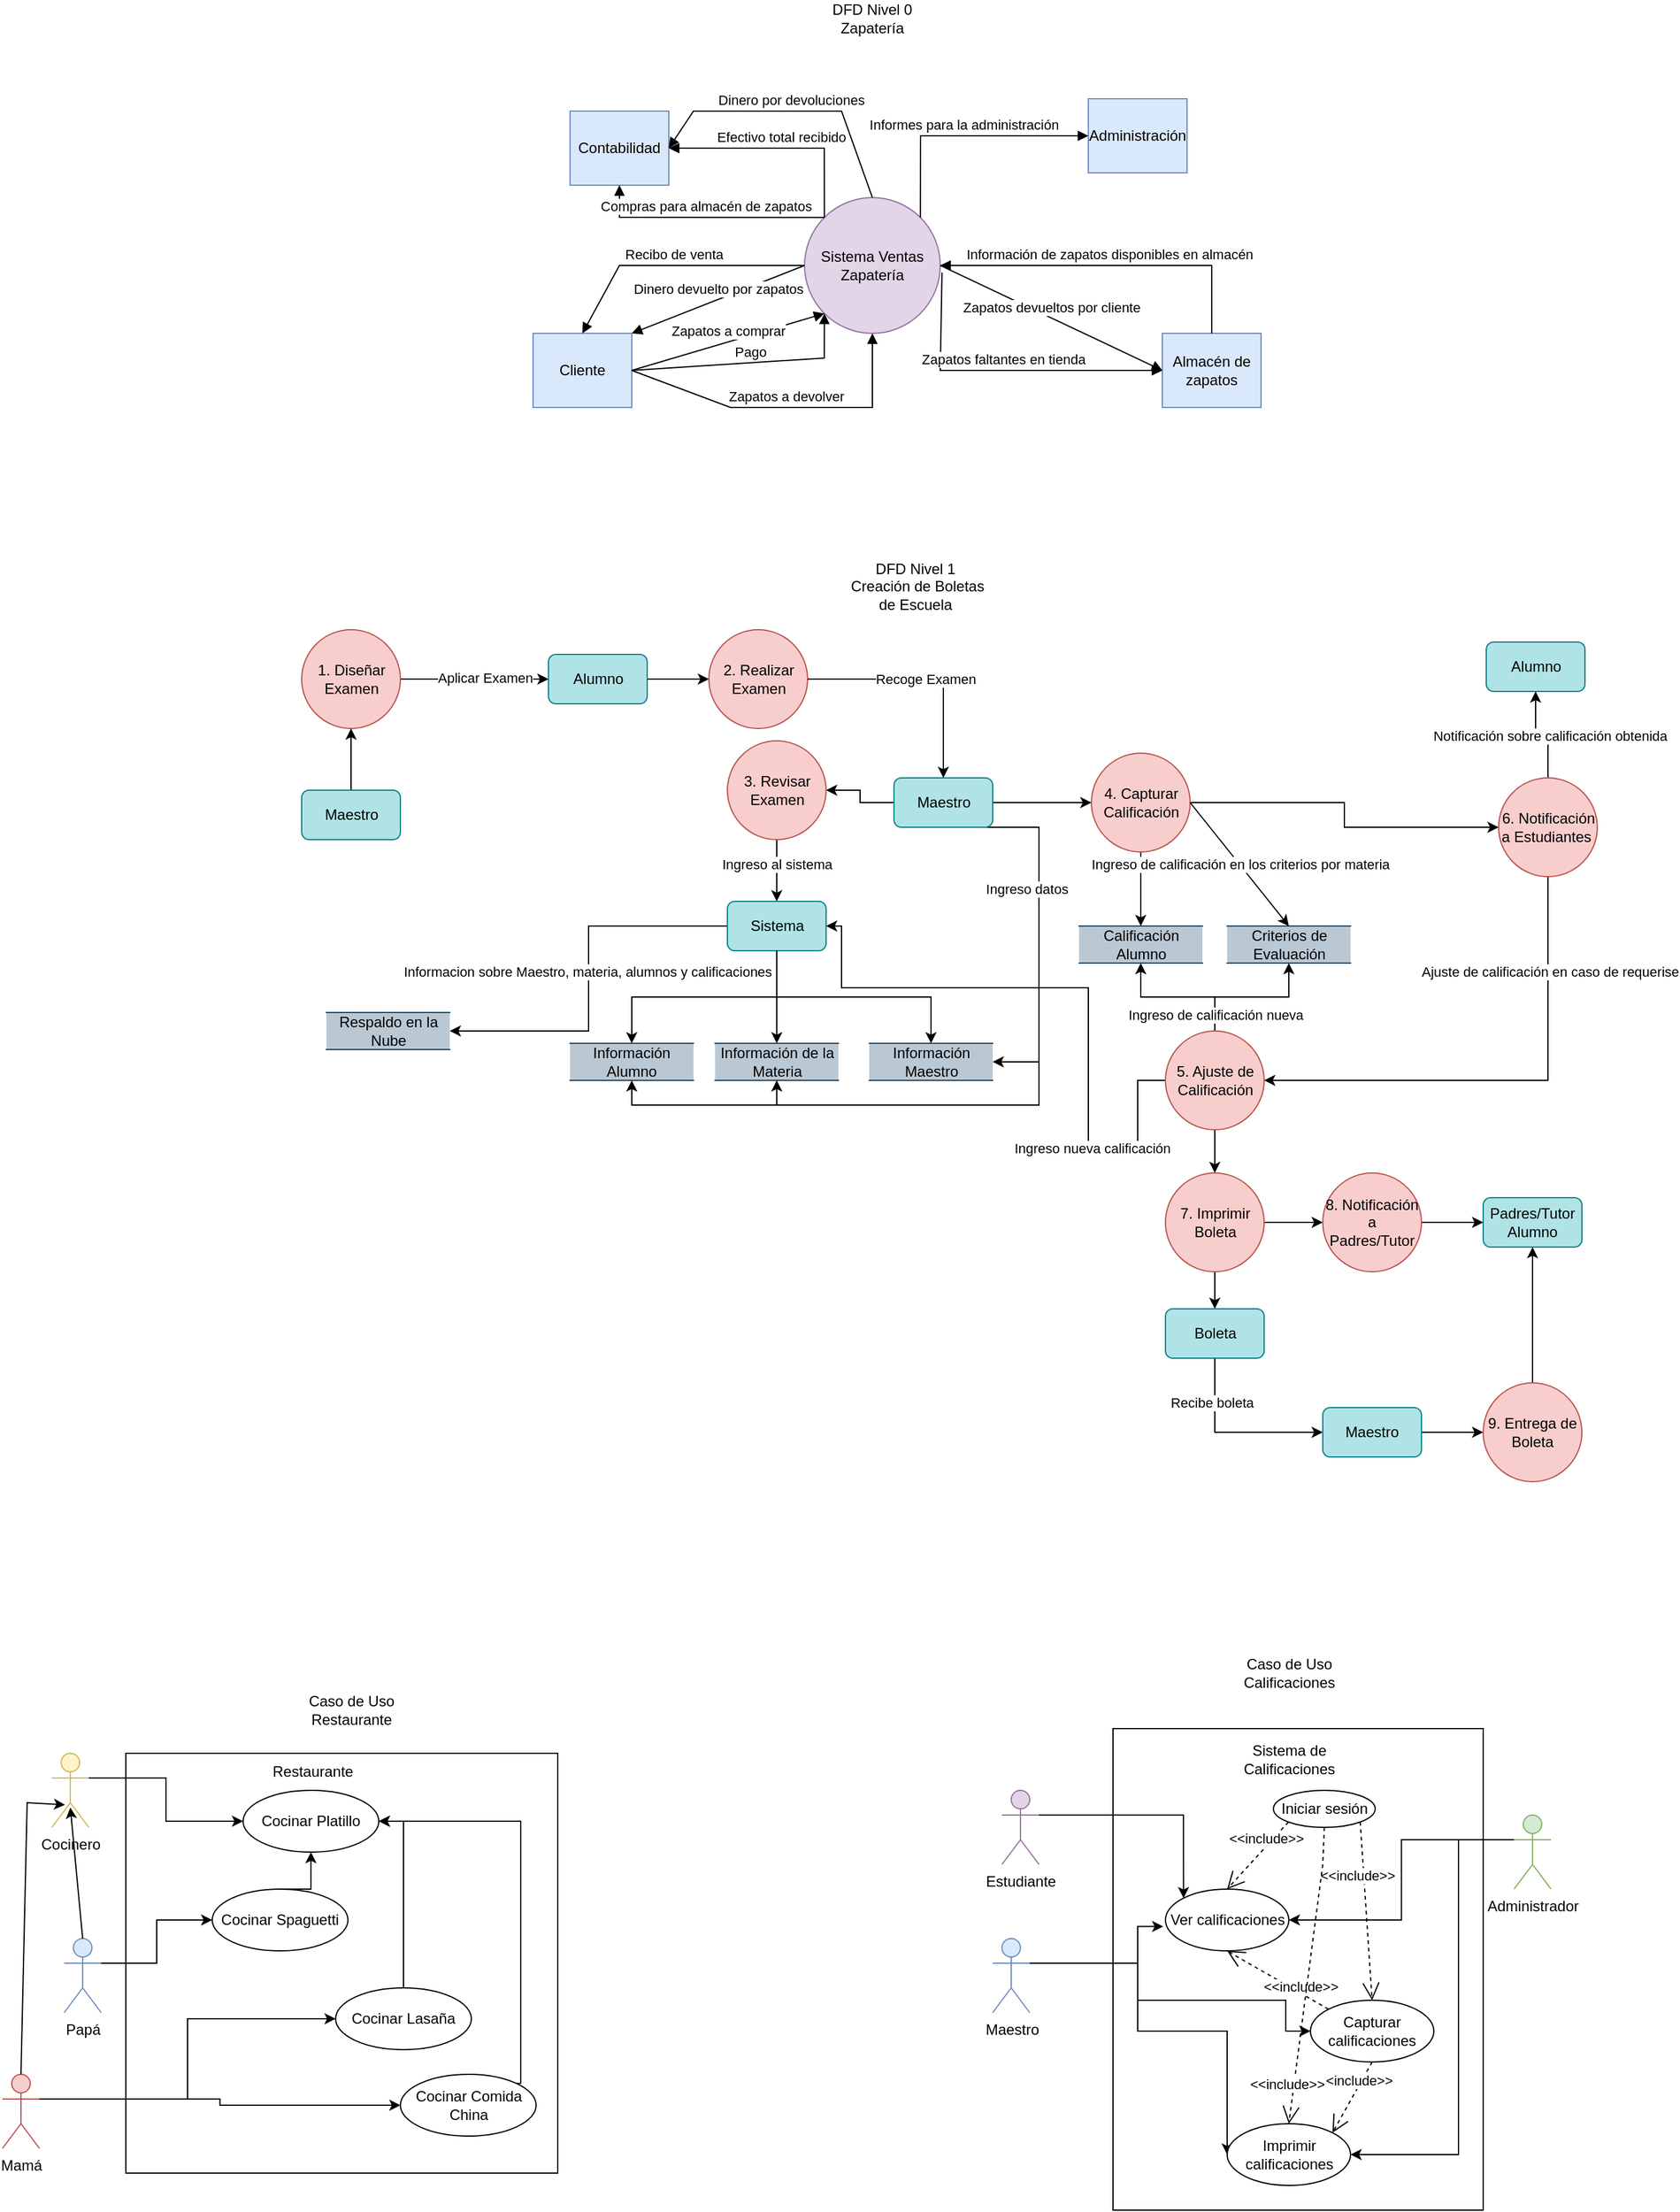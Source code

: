 <mxfile version="24.7.12">
  <diagram name="Página-1" id="O4-c2-5TvVN84nTGp4Hf">
    <mxGraphModel dx="995" dy="524" grid="1" gridSize="10" guides="1" tooltips="1" connect="1" arrows="1" fold="1" page="1" pageScale="1" pageWidth="1920" pageHeight="1200" math="0" shadow="0">
      <root>
        <mxCell id="0" />
        <mxCell id="1" parent="0" />
        <mxCell id="AR3jdv1JJKhVgjpmconb-166" value="" style="html=1;whiteSpace=wrap;" vertex="1" parent="1">
          <mxGeometry x="1070" y="1470" width="300" height="390" as="geometry" />
        </mxCell>
        <mxCell id="AR3jdv1JJKhVgjpmconb-1" value="Sistema Ventas Zapatería" style="ellipse;whiteSpace=wrap;html=1;aspect=fixed;fillColor=#e1d5e7;strokeColor=#9673a6;" vertex="1" parent="1">
          <mxGeometry x="820" y="230" width="110" height="110" as="geometry" />
        </mxCell>
        <mxCell id="AR3jdv1JJKhVgjpmconb-2" value="Cliente" style="rounded=0;whiteSpace=wrap;html=1;fillColor=#dae8fc;strokeColor=#6c8ebf;" vertex="1" parent="1">
          <mxGeometry x="600" y="340" width="80" height="60" as="geometry" />
        </mxCell>
        <mxCell id="AR3jdv1JJKhVgjpmconb-5" value="Administración" style="rounded=0;whiteSpace=wrap;html=1;fillColor=#dae8fc;strokeColor=#6c8ebf;" vertex="1" parent="1">
          <mxGeometry x="1050" y="150" width="80" height="60" as="geometry" />
        </mxCell>
        <mxCell id="AR3jdv1JJKhVgjpmconb-6" value="Contabilidad" style="rounded=0;whiteSpace=wrap;html=1;fillColor=#dae8fc;strokeColor=#6c8ebf;" vertex="1" parent="1">
          <mxGeometry x="630" y="160" width="80" height="60" as="geometry" />
        </mxCell>
        <mxCell id="AR3jdv1JJKhVgjpmconb-7" value="Almacén de zapatos" style="rounded=0;whiteSpace=wrap;html=1;fillColor=#dae8fc;strokeColor=#6c8ebf;" vertex="1" parent="1">
          <mxGeometry x="1110" y="340" width="80" height="60" as="geometry" />
        </mxCell>
        <mxCell id="AR3jdv1JJKhVgjpmconb-11" value="DFD Nivel 0 Zapatería" style="text;html=1;align=center;verticalAlign=middle;whiteSpace=wrap;rounded=0;" vertex="1" parent="1">
          <mxGeometry x="835" y="70" width="80" height="30" as="geometry" />
        </mxCell>
        <mxCell id="AR3jdv1JJKhVgjpmconb-12" value="Pago" style="html=1;verticalAlign=bottom;endArrow=block;curved=0;rounded=0;exitX=1;exitY=0.5;exitDx=0;exitDy=0;entryX=0;entryY=1;entryDx=0;entryDy=0;" edge="1" parent="1" source="AR3jdv1JJKhVgjpmconb-2" target="AR3jdv1JJKhVgjpmconb-1">
          <mxGeometry x="0.003" width="80" relative="1" as="geometry">
            <mxPoint x="670" y="280" as="sourcePoint" />
            <mxPoint x="750" y="280" as="targetPoint" />
            <Array as="points">
              <mxPoint x="836" y="360" />
            </Array>
            <mxPoint as="offset" />
          </mxGeometry>
        </mxCell>
        <mxCell id="AR3jdv1JJKhVgjpmconb-13" value="Informes para la administración" style="html=1;verticalAlign=bottom;endArrow=block;curved=0;rounded=0;exitX=1;exitY=0;exitDx=0;exitDy=0;entryX=0;entryY=0.5;entryDx=0;entryDy=0;" edge="1" parent="1" source="AR3jdv1JJKhVgjpmconb-1" target="AR3jdv1JJKhVgjpmconb-5">
          <mxGeometry x="0.003" width="80" relative="1" as="geometry">
            <mxPoint x="700" y="380" as="sourcePoint" />
            <mxPoint x="950" y="320" as="targetPoint" />
            <Array as="points">
              <mxPoint x="914" y="180" />
            </Array>
            <mxPoint as="offset" />
          </mxGeometry>
        </mxCell>
        <mxCell id="AR3jdv1JJKhVgjpmconb-14" value="Efectivo total recibido" style="html=1;verticalAlign=bottom;endArrow=block;curved=0;rounded=0;exitX=0;exitY=0;exitDx=0;exitDy=0;entryX=1;entryY=0.5;entryDx=0;entryDy=0;" edge="1" parent="1" source="AR3jdv1JJKhVgjpmconb-1" target="AR3jdv1JJKhVgjpmconb-6">
          <mxGeometry x="0.003" width="80" relative="1" as="geometry">
            <mxPoint x="924" y="256" as="sourcePoint" />
            <mxPoint x="1060" y="190" as="targetPoint" />
            <Array as="points">
              <mxPoint x="836" y="190" />
            </Array>
            <mxPoint as="offset" />
          </mxGeometry>
        </mxCell>
        <mxCell id="AR3jdv1JJKhVgjpmconb-15" value="Compras para almacén de zapatos" style="html=1;verticalAlign=bottom;endArrow=block;curved=0;rounded=0;exitX=0;exitY=0;exitDx=0;exitDy=0;entryX=0.5;entryY=1;entryDx=0;entryDy=0;" edge="1" parent="1" source="AR3jdv1JJKhVgjpmconb-1" target="AR3jdv1JJKhVgjpmconb-6">
          <mxGeometry x="0.003" width="80" relative="1" as="geometry">
            <mxPoint x="846" y="256" as="sourcePoint" />
            <mxPoint x="720" y="200" as="targetPoint" />
            <Array as="points">
              <mxPoint x="670" y="246" />
            </Array>
            <mxPoint as="offset" />
          </mxGeometry>
        </mxCell>
        <mxCell id="AR3jdv1JJKhVgjpmconb-16" value="Zapatos a comprar" style="html=1;verticalAlign=bottom;endArrow=block;curved=0;rounded=0;exitX=1;exitY=0.5;exitDx=0;exitDy=0;entryX=0;entryY=1;entryDx=0;entryDy=0;" edge="1" parent="1" source="AR3jdv1JJKhVgjpmconb-2" target="AR3jdv1JJKhVgjpmconb-1">
          <mxGeometry x="0.003" width="80" relative="1" as="geometry">
            <mxPoint x="720" y="370" as="sourcePoint" />
            <mxPoint x="885" y="350" as="targetPoint" />
            <Array as="points" />
            <mxPoint as="offset" />
          </mxGeometry>
        </mxCell>
        <mxCell id="AR3jdv1JJKhVgjpmconb-17" value="Información de zapatos disponibles en almacén" style="html=1;verticalAlign=bottom;endArrow=block;curved=0;rounded=0;exitX=0.5;exitY=0;exitDx=0;exitDy=0;entryX=1;entryY=0.5;entryDx=0;entryDy=0;" edge="1" parent="1" source="AR3jdv1JJKhVgjpmconb-7" target="AR3jdv1JJKhVgjpmconb-1">
          <mxGeometry x="0.003" width="80" relative="1" as="geometry">
            <mxPoint x="924" y="256" as="sourcePoint" />
            <mxPoint x="1060" y="190" as="targetPoint" />
            <Array as="points">
              <mxPoint x="1150" y="285" />
            </Array>
            <mxPoint as="offset" />
          </mxGeometry>
        </mxCell>
        <mxCell id="AR3jdv1JJKhVgjpmconb-18" value="Zapatos faltantes en tienda" style="html=1;verticalAlign=bottom;endArrow=block;curved=0;rounded=0;exitX=1.013;exitY=0.552;exitDx=0;exitDy=0;exitPerimeter=0;entryX=0;entryY=0.5;entryDx=0;entryDy=0;" edge="1" parent="1" source="AR3jdv1JJKhVgjpmconb-1" target="AR3jdv1JJKhVgjpmconb-7">
          <mxGeometry x="0.003" width="80" relative="1" as="geometry">
            <mxPoint x="1130" y="350" as="sourcePoint" />
            <mxPoint x="1050" y="350" as="targetPoint" />
            <Array as="points">
              <mxPoint x="930" y="370" />
            </Array>
            <mxPoint as="offset" />
          </mxGeometry>
        </mxCell>
        <mxCell id="AR3jdv1JJKhVgjpmconb-19" value="Recibo de venta" style="html=1;verticalAlign=bottom;endArrow=block;curved=0;rounded=0;exitX=0;exitY=0.5;exitDx=0;exitDy=0;entryX=0.5;entryY=0;entryDx=0;entryDy=0;" edge="1" parent="1" source="AR3jdv1JJKhVgjpmconb-1" target="AR3jdv1JJKhVgjpmconb-2">
          <mxGeometry x="0.003" width="80" relative="1" as="geometry">
            <mxPoint x="846" y="256" as="sourcePoint" />
            <mxPoint x="680" y="230" as="targetPoint" />
            <Array as="points">
              <mxPoint x="670" y="285" />
            </Array>
            <mxPoint as="offset" />
          </mxGeometry>
        </mxCell>
        <mxCell id="AR3jdv1JJKhVgjpmconb-20" value="Zapatos devueltos por cliente" style="html=1;verticalAlign=bottom;endArrow=block;curved=0;rounded=0;exitX=1;exitY=0.5;exitDx=0;exitDy=0;entryX=0;entryY=0.5;entryDx=0;entryDy=0;" edge="1" parent="1" source="AR3jdv1JJKhVgjpmconb-1" target="AR3jdv1JJKhVgjpmconb-7">
          <mxGeometry x="0.003" width="80" relative="1" as="geometry">
            <mxPoint x="941" y="301" as="sourcePoint" />
            <mxPoint x="1120" y="380" as="targetPoint" />
            <Array as="points" />
            <mxPoint as="offset" />
          </mxGeometry>
        </mxCell>
        <mxCell id="AR3jdv1JJKhVgjpmconb-21" value="Zapatos a devolver" style="html=1;verticalAlign=bottom;endArrow=block;curved=0;rounded=0;exitX=1;exitY=0.5;exitDx=0;exitDy=0;entryX=0.5;entryY=1;entryDx=0;entryDy=0;" edge="1" parent="1" source="AR3jdv1JJKhVgjpmconb-2" target="AR3jdv1JJKhVgjpmconb-1">
          <mxGeometry x="0.003" width="80" relative="1" as="geometry">
            <mxPoint x="720" y="370" as="sourcePoint" />
            <mxPoint x="846" y="334" as="targetPoint" />
            <Array as="points">
              <mxPoint x="760" y="400" />
              <mxPoint x="850" y="400" />
              <mxPoint x="875" y="400" />
            </Array>
            <mxPoint as="offset" />
          </mxGeometry>
        </mxCell>
        <mxCell id="AR3jdv1JJKhVgjpmconb-22" value="Dinero devuelto por zapatos" style="html=1;verticalAlign=bottom;endArrow=block;curved=0;rounded=0;exitX=0;exitY=0.5;exitDx=0;exitDy=0;entryX=1;entryY=0;entryDx=0;entryDy=0;" edge="1" parent="1" source="AR3jdv1JJKhVgjpmconb-1" target="AR3jdv1JJKhVgjpmconb-2">
          <mxGeometry x="0.003" width="80" relative="1" as="geometry">
            <mxPoint x="830" y="295" as="sourcePoint" />
            <mxPoint x="680" y="340" as="targetPoint" />
            <Array as="points" />
            <mxPoint as="offset" />
          </mxGeometry>
        </mxCell>
        <mxCell id="AR3jdv1JJKhVgjpmconb-23" value="Dinero por devoluciones" style="html=1;verticalAlign=bottom;endArrow=block;curved=0;rounded=0;entryX=1;entryY=0.5;entryDx=0;entryDy=0;exitX=0.5;exitY=0;exitDx=0;exitDy=0;" edge="1" parent="1" source="AR3jdv1JJKhVgjpmconb-1" target="AR3jdv1JJKhVgjpmconb-6">
          <mxGeometry x="0.003" width="80" relative="1" as="geometry">
            <mxPoint x="840" y="230" as="sourcePoint" />
            <mxPoint x="720" y="200" as="targetPoint" />
            <Array as="points">
              <mxPoint x="850" y="160" />
              <mxPoint x="730" y="160" />
            </Array>
            <mxPoint as="offset" />
          </mxGeometry>
        </mxCell>
        <mxCell id="AR3jdv1JJKhVgjpmconb-24" value="DFD Nivel 1&lt;div&gt;&amp;nbsp;Creación de Boletas de Escuela&lt;/div&gt;" style="text;html=1;align=center;verticalAlign=middle;whiteSpace=wrap;rounded=0;" vertex="1" parent="1">
          <mxGeometry x="845" y="530" width="130" height="30" as="geometry" />
        </mxCell>
        <mxCell id="AR3jdv1JJKhVgjpmconb-71" style="edgeStyle=orthogonalEdgeStyle;rounded=0;orthogonalLoop=1;jettySize=auto;html=1;exitX=1;exitY=0.5;exitDx=0;exitDy=0;entryX=0;entryY=0.5;entryDx=0;entryDy=0;" edge="1" parent="1" source="AR3jdv1JJKhVgjpmconb-26" target="AR3jdv1JJKhVgjpmconb-34">
          <mxGeometry relative="1" as="geometry" />
        </mxCell>
        <mxCell id="AR3jdv1JJKhVgjpmconb-73" value="Aplicar Examen" style="edgeLabel;html=1;align=center;verticalAlign=middle;resizable=0;points=[];" vertex="1" connectable="0" parent="AR3jdv1JJKhVgjpmconb-71">
          <mxGeometry x="0.133" y="1" relative="1" as="geometry">
            <mxPoint as="offset" />
          </mxGeometry>
        </mxCell>
        <mxCell id="AR3jdv1JJKhVgjpmconb-26" value="1. Diseñar Examen" style="ellipse;whiteSpace=wrap;html=1;aspect=fixed;fillColor=#f8cecc;strokeColor=#b85450;" vertex="1" parent="1">
          <mxGeometry x="412.5" y="580" width="80" height="80" as="geometry" />
        </mxCell>
        <mxCell id="AR3jdv1JJKhVgjpmconb-74" style="edgeStyle=orthogonalEdgeStyle;rounded=0;orthogonalLoop=1;jettySize=auto;html=1;exitX=0;exitY=0.5;exitDx=0;exitDy=0;entryX=1;entryY=0.5;entryDx=0;entryDy=0;" edge="1" parent="1" source="AR3jdv1JJKhVgjpmconb-78" target="AR3jdv1JJKhVgjpmconb-28">
          <mxGeometry relative="1" as="geometry" />
        </mxCell>
        <mxCell id="AR3jdv1JJKhVgjpmconb-27" value="2. Realizar Examen" style="ellipse;whiteSpace=wrap;html=1;aspect=fixed;fillColor=#f8cecc;strokeColor=#b85450;" vertex="1" parent="1">
          <mxGeometry x="742.5" y="580" width="80" height="80" as="geometry" />
        </mxCell>
        <mxCell id="AR3jdv1JJKhVgjpmconb-86" style="edgeStyle=orthogonalEdgeStyle;rounded=0;orthogonalLoop=1;jettySize=auto;html=1;exitX=0.5;exitY=1;exitDx=0;exitDy=0;entryX=0.5;entryY=0;entryDx=0;entryDy=0;" edge="1" parent="1" source="AR3jdv1JJKhVgjpmconb-28" target="AR3jdv1JJKhVgjpmconb-38">
          <mxGeometry relative="1" as="geometry" />
        </mxCell>
        <mxCell id="AR3jdv1JJKhVgjpmconb-87" value="Ingreso al sistema&amp;nbsp;" style="edgeLabel;html=1;align=center;verticalAlign=middle;resizable=0;points=[];" vertex="1" connectable="0" parent="AR3jdv1JJKhVgjpmconb-86">
          <mxGeometry x="-0.2" y="1" relative="1" as="geometry">
            <mxPoint as="offset" />
          </mxGeometry>
        </mxCell>
        <mxCell id="AR3jdv1JJKhVgjpmconb-28" value="3. Revisar Examen" style="ellipse;whiteSpace=wrap;html=1;aspect=fixed;fillColor=#f8cecc;strokeColor=#b85450;" vertex="1" parent="1">
          <mxGeometry x="757.5" y="670" width="80" height="80" as="geometry" />
        </mxCell>
        <mxCell id="AR3jdv1JJKhVgjpmconb-111" style="edgeStyle=orthogonalEdgeStyle;rounded=0;orthogonalLoop=1;jettySize=auto;html=1;entryX=0.5;entryY=1;entryDx=0;entryDy=0;" edge="1" parent="1" source="AR3jdv1JJKhVgjpmconb-29" target="AR3jdv1JJKhVgjpmconb-45">
          <mxGeometry relative="1" as="geometry" />
        </mxCell>
        <mxCell id="AR3jdv1JJKhVgjpmconb-112" style="edgeStyle=orthogonalEdgeStyle;rounded=0;orthogonalLoop=1;jettySize=auto;html=1;exitX=0.5;exitY=0;exitDx=0;exitDy=0;entryX=0.5;entryY=1;entryDx=0;entryDy=0;" edge="1" parent="1" source="AR3jdv1JJKhVgjpmconb-29" target="AR3jdv1JJKhVgjpmconb-46">
          <mxGeometry relative="1" as="geometry" />
        </mxCell>
        <mxCell id="AR3jdv1JJKhVgjpmconb-117" value="Ingreso de calificación nueva" style="edgeLabel;html=1;align=center;verticalAlign=middle;resizable=0;points=[];" vertex="1" connectable="0" parent="AR3jdv1JJKhVgjpmconb-112">
          <mxGeometry x="-0.762" relative="1" as="geometry">
            <mxPoint as="offset" />
          </mxGeometry>
        </mxCell>
        <mxCell id="AR3jdv1JJKhVgjpmconb-118" style="edgeStyle=orthogonalEdgeStyle;rounded=0;orthogonalLoop=1;jettySize=auto;html=1;exitX=0.5;exitY=1;exitDx=0;exitDy=0;entryX=0.5;entryY=0;entryDx=0;entryDy=0;" edge="1" parent="1" source="AR3jdv1JJKhVgjpmconb-29" target="AR3jdv1JJKhVgjpmconb-31">
          <mxGeometry relative="1" as="geometry" />
        </mxCell>
        <mxCell id="AR3jdv1JJKhVgjpmconb-136" style="edgeStyle=orthogonalEdgeStyle;rounded=0;orthogonalLoop=1;jettySize=auto;html=1;exitX=0;exitY=0.5;exitDx=0;exitDy=0;entryX=1;entryY=0.5;entryDx=0;entryDy=0;" edge="1" parent="1" source="AR3jdv1JJKhVgjpmconb-29" target="AR3jdv1JJKhVgjpmconb-38">
          <mxGeometry relative="1" as="geometry">
            <Array as="points">
              <mxPoint x="1090" y="945" />
              <mxPoint x="1090" y="1000" />
              <mxPoint x="1050" y="1000" />
              <mxPoint x="1050" y="870" />
              <mxPoint x="850" y="870" />
              <mxPoint x="850" y="820" />
            </Array>
          </mxGeometry>
        </mxCell>
        <mxCell id="AR3jdv1JJKhVgjpmconb-137" value="Ingreso nueva calificación" style="edgeLabel;html=1;align=center;verticalAlign=middle;resizable=0;points=[];" vertex="1" connectable="0" parent="AR3jdv1JJKhVgjpmconb-136">
          <mxGeometry x="-0.498" y="-2" relative="1" as="geometry">
            <mxPoint x="1" y="10" as="offset" />
          </mxGeometry>
        </mxCell>
        <mxCell id="AR3jdv1JJKhVgjpmconb-29" value="5. Ajuste de Calificación" style="ellipse;whiteSpace=wrap;html=1;aspect=fixed;fillColor=#f8cecc;strokeColor=#b85450;" vertex="1" parent="1">
          <mxGeometry x="1112.5" y="905" width="80" height="80" as="geometry" />
        </mxCell>
        <mxCell id="AR3jdv1JJKhVgjpmconb-106" style="edgeStyle=orthogonalEdgeStyle;rounded=0;orthogonalLoop=1;jettySize=auto;html=1;exitX=1;exitY=0.5;exitDx=0;exitDy=0;entryX=0;entryY=0.5;entryDx=0;entryDy=0;" edge="1" parent="1" source="AR3jdv1JJKhVgjpmconb-30" target="AR3jdv1JJKhVgjpmconb-32">
          <mxGeometry relative="1" as="geometry" />
        </mxCell>
        <mxCell id="AR3jdv1JJKhVgjpmconb-108" style="edgeStyle=orthogonalEdgeStyle;rounded=0;orthogonalLoop=1;jettySize=auto;html=1;exitX=0.5;exitY=1;exitDx=0;exitDy=0;entryX=0.5;entryY=0;entryDx=0;entryDy=0;" edge="1" parent="1" source="AR3jdv1JJKhVgjpmconb-30" target="AR3jdv1JJKhVgjpmconb-45">
          <mxGeometry relative="1" as="geometry" />
        </mxCell>
        <mxCell id="AR3jdv1JJKhVgjpmconb-30" value="4. Capturar Calificación" style="ellipse;whiteSpace=wrap;html=1;aspect=fixed;fillColor=#f8cecc;strokeColor=#b85450;" vertex="1" parent="1">
          <mxGeometry x="1052.5" y="680" width="80" height="80" as="geometry" />
        </mxCell>
        <mxCell id="AR3jdv1JJKhVgjpmconb-119" style="edgeStyle=orthogonalEdgeStyle;rounded=0;orthogonalLoop=1;jettySize=auto;html=1;exitX=0.5;exitY=1;exitDx=0;exitDy=0;entryX=0.5;entryY=0;entryDx=0;entryDy=0;" edge="1" parent="1" source="AR3jdv1JJKhVgjpmconb-31" target="AR3jdv1JJKhVgjpmconb-37">
          <mxGeometry relative="1" as="geometry" />
        </mxCell>
        <mxCell id="AR3jdv1JJKhVgjpmconb-121" style="edgeStyle=orthogonalEdgeStyle;rounded=0;orthogonalLoop=1;jettySize=auto;html=1;exitX=1;exitY=0.5;exitDx=0;exitDy=0;entryX=0;entryY=0.5;entryDx=0;entryDy=0;" edge="1" parent="1" source="AR3jdv1JJKhVgjpmconb-31" target="AR3jdv1JJKhVgjpmconb-100">
          <mxGeometry relative="1" as="geometry" />
        </mxCell>
        <mxCell id="AR3jdv1JJKhVgjpmconb-31" value="7. Imprimir Boleta" style="ellipse;whiteSpace=wrap;html=1;aspect=fixed;fillColor=#f8cecc;strokeColor=#b85450;" vertex="1" parent="1">
          <mxGeometry x="1112.5" y="1020" width="80" height="80" as="geometry" />
        </mxCell>
        <mxCell id="AR3jdv1JJKhVgjpmconb-109" style="edgeStyle=orthogonalEdgeStyle;rounded=0;orthogonalLoop=1;jettySize=auto;html=1;exitX=0.5;exitY=0;exitDx=0;exitDy=0;" edge="1" parent="1" source="AR3jdv1JJKhVgjpmconb-32" target="AR3jdv1JJKhVgjpmconb-107">
          <mxGeometry relative="1" as="geometry" />
        </mxCell>
        <mxCell id="AR3jdv1JJKhVgjpmconb-110" value="Notificación sobre calificación obtenida" style="edgeLabel;html=1;align=center;verticalAlign=middle;resizable=0;points=[];" vertex="1" connectable="0" parent="AR3jdv1JJKhVgjpmconb-109">
          <mxGeometry x="-0.135" y="-1" relative="1" as="geometry">
            <mxPoint as="offset" />
          </mxGeometry>
        </mxCell>
        <mxCell id="AR3jdv1JJKhVgjpmconb-113" style="edgeStyle=orthogonalEdgeStyle;rounded=0;orthogonalLoop=1;jettySize=auto;html=1;exitX=0.5;exitY=1;exitDx=0;exitDy=0;entryX=1;entryY=0.5;entryDx=0;entryDy=0;" edge="1" parent="1" source="AR3jdv1JJKhVgjpmconb-32" target="AR3jdv1JJKhVgjpmconb-29">
          <mxGeometry relative="1" as="geometry" />
        </mxCell>
        <mxCell id="AR3jdv1JJKhVgjpmconb-114" value="Ajuste de calificación en caso de requerise" style="edgeLabel;html=1;align=center;verticalAlign=middle;resizable=0;points=[];" vertex="1" connectable="0" parent="AR3jdv1JJKhVgjpmconb-113">
          <mxGeometry x="-0.613" y="1" relative="1" as="geometry">
            <mxPoint as="offset" />
          </mxGeometry>
        </mxCell>
        <mxCell id="AR3jdv1JJKhVgjpmconb-32" value="6. Notificación a Estudiantes&amp;nbsp;" style="ellipse;whiteSpace=wrap;html=1;aspect=fixed;fillColor=#f8cecc;strokeColor=#b85450;" vertex="1" parent="1">
          <mxGeometry x="1382.5" y="700" width="80" height="80" as="geometry" />
        </mxCell>
        <mxCell id="AR3jdv1JJKhVgjpmconb-72" style="edgeStyle=orthogonalEdgeStyle;rounded=0;orthogonalLoop=1;jettySize=auto;html=1;exitX=1;exitY=0.5;exitDx=0;exitDy=0;entryX=0;entryY=0.5;entryDx=0;entryDy=0;" edge="1" parent="1" source="AR3jdv1JJKhVgjpmconb-34" target="AR3jdv1JJKhVgjpmconb-27">
          <mxGeometry relative="1" as="geometry" />
        </mxCell>
        <mxCell id="AR3jdv1JJKhVgjpmconb-34" value="Alumno" style="rounded=1;whiteSpace=wrap;html=1;fillColor=#b0e3e6;strokeColor=#0e8088;" vertex="1" parent="1">
          <mxGeometry x="612.5" y="600" width="80" height="40" as="geometry" />
        </mxCell>
        <mxCell id="AR3jdv1JJKhVgjpmconb-49" style="edgeStyle=orthogonalEdgeStyle;rounded=0;orthogonalLoop=1;jettySize=auto;html=1;entryX=0.5;entryY=1;entryDx=0;entryDy=0;" edge="1" parent="1" source="AR3jdv1JJKhVgjpmconb-35" target="AR3jdv1JJKhVgjpmconb-26">
          <mxGeometry relative="1" as="geometry" />
        </mxCell>
        <mxCell id="AR3jdv1JJKhVgjpmconb-35" value="Maestro" style="rounded=1;whiteSpace=wrap;html=1;fillColor=#b0e3e6;strokeColor=#0e8088;" vertex="1" parent="1">
          <mxGeometry x="412.5" y="710" width="80" height="40" as="geometry" />
        </mxCell>
        <mxCell id="AR3jdv1JJKhVgjpmconb-36" value="Padres/Tutor Alumno" style="rounded=1;whiteSpace=wrap;html=1;fillColor=#b0e3e6;strokeColor=#0e8088;" vertex="1" parent="1">
          <mxGeometry x="1370" y="1040" width="80" height="40" as="geometry" />
        </mxCell>
        <mxCell id="AR3jdv1JJKhVgjpmconb-125" style="edgeStyle=orthogonalEdgeStyle;rounded=0;orthogonalLoop=1;jettySize=auto;html=1;exitX=0.5;exitY=1;exitDx=0;exitDy=0;entryX=0;entryY=0.5;entryDx=0;entryDy=0;" edge="1" parent="1" source="AR3jdv1JJKhVgjpmconb-37" target="AR3jdv1JJKhVgjpmconb-122">
          <mxGeometry relative="1" as="geometry" />
        </mxCell>
        <mxCell id="AR3jdv1JJKhVgjpmconb-126" value="Recibe boleta" style="edgeLabel;html=1;align=center;verticalAlign=middle;resizable=0;points=[];" vertex="1" connectable="0" parent="AR3jdv1JJKhVgjpmconb-125">
          <mxGeometry x="-0.514" y="-3" relative="1" as="geometry">
            <mxPoint as="offset" />
          </mxGeometry>
        </mxCell>
        <mxCell id="AR3jdv1JJKhVgjpmconb-37" value="Boleta" style="rounded=1;whiteSpace=wrap;html=1;fillColor=#b0e3e6;strokeColor=#0e8088;" vertex="1" parent="1">
          <mxGeometry x="1112.5" y="1130" width="80" height="40" as="geometry" />
        </mxCell>
        <mxCell id="AR3jdv1JJKhVgjpmconb-115" style="edgeStyle=orthogonalEdgeStyle;rounded=0;orthogonalLoop=1;jettySize=auto;html=1;exitX=0;exitY=0.5;exitDx=0;exitDy=0;entryX=1;entryY=0.5;entryDx=0;entryDy=0;" edge="1" parent="1" source="AR3jdv1JJKhVgjpmconb-38" target="AR3jdv1JJKhVgjpmconb-47">
          <mxGeometry relative="1" as="geometry" />
        </mxCell>
        <mxCell id="AR3jdv1JJKhVgjpmconb-116" value="Informacion sobre Maestro, materia, alumnos y calificaciones" style="edgeLabel;html=1;align=center;verticalAlign=middle;resizable=0;points=[];" vertex="1" connectable="0" parent="AR3jdv1JJKhVgjpmconb-115">
          <mxGeometry x="-0.037" y="-1" relative="1" as="geometry">
            <mxPoint as="offset" />
          </mxGeometry>
        </mxCell>
        <mxCell id="AR3jdv1JJKhVgjpmconb-128" style="edgeStyle=orthogonalEdgeStyle;rounded=0;orthogonalLoop=1;jettySize=auto;html=1;exitX=0.5;exitY=1;exitDx=0;exitDy=0;entryX=0.5;entryY=0;entryDx=0;entryDy=0;" edge="1" parent="1" source="AR3jdv1JJKhVgjpmconb-38" target="AR3jdv1JJKhVgjpmconb-41">
          <mxGeometry relative="1" as="geometry" />
        </mxCell>
        <mxCell id="AR3jdv1JJKhVgjpmconb-129" style="edgeStyle=orthogonalEdgeStyle;rounded=0;orthogonalLoop=1;jettySize=auto;html=1;exitX=0.5;exitY=1;exitDx=0;exitDy=0;entryX=0.5;entryY=0;entryDx=0;entryDy=0;" edge="1" parent="1" source="AR3jdv1JJKhVgjpmconb-38" target="AR3jdv1JJKhVgjpmconb-43">
          <mxGeometry relative="1" as="geometry" />
        </mxCell>
        <mxCell id="AR3jdv1JJKhVgjpmconb-38" value="Sistema" style="rounded=1;whiteSpace=wrap;html=1;fillColor=#b0e3e6;strokeColor=#0e8088;" vertex="1" parent="1">
          <mxGeometry x="757.5" y="800" width="80" height="40" as="geometry" />
        </mxCell>
        <mxCell id="AR3jdv1JJKhVgjpmconb-41" value="Información Alumno" style="html=1;dashed=0;whiteSpace=wrap;shape=partialRectangle;right=0;left=0;fillColor=#bac8d3;strokeColor=#23445d;" vertex="1" parent="1">
          <mxGeometry x="630" y="915" width="100" height="30" as="geometry" />
        </mxCell>
        <mxCell id="AR3jdv1JJKhVgjpmconb-42" value="Información Maestro" style="html=1;dashed=0;whiteSpace=wrap;shape=partialRectangle;right=0;left=0;fillColor=#bac8d3;strokeColor=#23445d;" vertex="1" parent="1">
          <mxGeometry x="872.5" y="915" width="100" height="30" as="geometry" />
        </mxCell>
        <mxCell id="AR3jdv1JJKhVgjpmconb-43" value="Información de la Materia" style="html=1;dashed=0;whiteSpace=wrap;shape=partialRectangle;right=0;left=0;fillColor=#bac8d3;strokeColor=#23445d;" vertex="1" parent="1">
          <mxGeometry x="747.5" y="915" width="100" height="30" as="geometry" />
        </mxCell>
        <mxCell id="AR3jdv1JJKhVgjpmconb-45" value="Calificación Alumno" style="html=1;dashed=0;whiteSpace=wrap;shape=partialRectangle;right=0;left=0;fillColor=#bac8d3;strokeColor=#23445d;" vertex="1" parent="1">
          <mxGeometry x="1042.5" y="820" width="100" height="30" as="geometry" />
        </mxCell>
        <mxCell id="AR3jdv1JJKhVgjpmconb-46" value="Criterios de Evaluación" style="html=1;dashed=0;whiteSpace=wrap;shape=partialRectangle;right=0;left=0;fillColor=#bac8d3;strokeColor=#23445d;" vertex="1" parent="1">
          <mxGeometry x="1162.5" y="820" width="100" height="30" as="geometry" />
        </mxCell>
        <mxCell id="AR3jdv1JJKhVgjpmconb-47" value="Respaldo en la Nube" style="html=1;dashed=0;whiteSpace=wrap;shape=partialRectangle;right=0;left=0;fillColor=#bac8d3;strokeColor=#23445d;" vertex="1" parent="1">
          <mxGeometry x="432.5" y="890" width="100" height="30" as="geometry" />
        </mxCell>
        <mxCell id="AR3jdv1JJKhVgjpmconb-105" style="edgeStyle=orthogonalEdgeStyle;rounded=0;orthogonalLoop=1;jettySize=auto;html=1;exitX=1;exitY=0.5;exitDx=0;exitDy=0;entryX=0;entryY=0.5;entryDx=0;entryDy=0;" edge="1" parent="1" source="AR3jdv1JJKhVgjpmconb-78" target="AR3jdv1JJKhVgjpmconb-30">
          <mxGeometry relative="1" as="geometry" />
        </mxCell>
        <mxCell id="AR3jdv1JJKhVgjpmconb-131" style="edgeStyle=orthogonalEdgeStyle;rounded=0;orthogonalLoop=1;jettySize=auto;html=1;exitX=0.5;exitY=1;exitDx=0;exitDy=0;entryX=1;entryY=0.5;entryDx=0;entryDy=0;" edge="1" parent="1" source="AR3jdv1JJKhVgjpmconb-78" target="AR3jdv1JJKhVgjpmconb-42">
          <mxGeometry relative="1" as="geometry">
            <Array as="points">
              <mxPoint x="1010" y="740" />
              <mxPoint x="1010" y="930" />
            </Array>
          </mxGeometry>
        </mxCell>
        <mxCell id="AR3jdv1JJKhVgjpmconb-132" style="edgeStyle=orthogonalEdgeStyle;rounded=0;orthogonalLoop=1;jettySize=auto;html=1;exitX=0.5;exitY=1;exitDx=0;exitDy=0;entryX=0.5;entryY=1;entryDx=0;entryDy=0;" edge="1" parent="1" source="AR3jdv1JJKhVgjpmconb-78" target="AR3jdv1JJKhVgjpmconb-43">
          <mxGeometry relative="1" as="geometry">
            <Array as="points">
              <mxPoint x="1010" y="740" />
              <mxPoint x="1010" y="965" />
              <mxPoint x="798" y="965" />
            </Array>
          </mxGeometry>
        </mxCell>
        <mxCell id="AR3jdv1JJKhVgjpmconb-133" style="edgeStyle=orthogonalEdgeStyle;rounded=0;orthogonalLoop=1;jettySize=auto;html=1;exitX=0.5;exitY=1;exitDx=0;exitDy=0;entryX=0.5;entryY=1;entryDx=0;entryDy=0;" edge="1" parent="1" source="AR3jdv1JJKhVgjpmconb-78" target="AR3jdv1JJKhVgjpmconb-41">
          <mxGeometry relative="1" as="geometry">
            <Array as="points">
              <mxPoint x="1010" y="740" />
              <mxPoint x="1010" y="965" />
              <mxPoint x="680" y="965" />
            </Array>
          </mxGeometry>
        </mxCell>
        <mxCell id="AR3jdv1JJKhVgjpmconb-135" value="Ingreso datos" style="edgeLabel;html=1;align=center;verticalAlign=middle;resizable=0;points=[];" vertex="1" connectable="0" parent="AR3jdv1JJKhVgjpmconb-133">
          <mxGeometry x="-0.393" y="1" relative="1" as="geometry">
            <mxPoint x="-11" y="-71" as="offset" />
          </mxGeometry>
        </mxCell>
        <mxCell id="AR3jdv1JJKhVgjpmconb-78" value="Maestro" style="rounded=1;whiteSpace=wrap;html=1;fillColor=#b0e3e6;strokeColor=#0e8088;" vertex="1" parent="1">
          <mxGeometry x="892.5" y="700" width="80" height="40" as="geometry" />
        </mxCell>
        <mxCell id="AR3jdv1JJKhVgjpmconb-81" value="" style="endArrow=classic;html=1;rounded=0;exitX=1;exitY=0.5;exitDx=0;exitDy=0;entryX=0.5;entryY=0;entryDx=0;entryDy=0;" edge="1" parent="1" source="AR3jdv1JJKhVgjpmconb-27" target="AR3jdv1JJKhVgjpmconb-78">
          <mxGeometry relative="1" as="geometry">
            <mxPoint x="752.5" y="660" as="sourcePoint" />
            <mxPoint x="852.5" y="660" as="targetPoint" />
            <Array as="points">
              <mxPoint x="932.5" y="620" />
            </Array>
          </mxGeometry>
        </mxCell>
        <mxCell id="AR3jdv1JJKhVgjpmconb-82" value="Recoge Examen" style="edgeLabel;resizable=0;html=1;;align=center;verticalAlign=middle;" connectable="0" vertex="1" parent="AR3jdv1JJKhVgjpmconb-81">
          <mxGeometry relative="1" as="geometry" />
        </mxCell>
        <mxCell id="AR3jdv1JJKhVgjpmconb-96" value="" style="endArrow=classic;html=1;rounded=0;exitX=1;exitY=0.5;exitDx=0;exitDy=0;entryX=0.5;entryY=0;entryDx=0;entryDy=0;" edge="1" parent="1" source="AR3jdv1JJKhVgjpmconb-30" target="AR3jdv1JJKhVgjpmconb-46">
          <mxGeometry relative="1" as="geometry">
            <mxPoint x="972.5" y="870" as="sourcePoint" />
            <mxPoint x="1072.5" y="870" as="targetPoint" />
            <Array as="points" />
          </mxGeometry>
        </mxCell>
        <mxCell id="AR3jdv1JJKhVgjpmconb-97" value="Ingreso de calificación en los criterios por materia" style="edgeLabel;resizable=0;html=1;;align=center;verticalAlign=middle;" connectable="0" vertex="1" parent="AR3jdv1JJKhVgjpmconb-96">
          <mxGeometry relative="1" as="geometry" />
        </mxCell>
        <mxCell id="AR3jdv1JJKhVgjpmconb-120" style="edgeStyle=orthogonalEdgeStyle;rounded=0;orthogonalLoop=1;jettySize=auto;html=1;exitX=1;exitY=0.5;exitDx=0;exitDy=0;entryX=0;entryY=0.5;entryDx=0;entryDy=0;" edge="1" parent="1" source="AR3jdv1JJKhVgjpmconb-100" target="AR3jdv1JJKhVgjpmconb-36">
          <mxGeometry relative="1" as="geometry" />
        </mxCell>
        <mxCell id="AR3jdv1JJKhVgjpmconb-100" value="8. Notificación a Padres/Tutor" style="ellipse;whiteSpace=wrap;html=1;aspect=fixed;fillColor=#f8cecc;strokeColor=#b85450;" vertex="1" parent="1">
          <mxGeometry x="1240" y="1020" width="80" height="80" as="geometry" />
        </mxCell>
        <mxCell id="AR3jdv1JJKhVgjpmconb-107" value="Alumno" style="rounded=1;whiteSpace=wrap;html=1;fillColor=#b0e3e6;strokeColor=#0e8088;" vertex="1" parent="1">
          <mxGeometry x="1372.5" y="590" width="80" height="40" as="geometry" />
        </mxCell>
        <mxCell id="AR3jdv1JJKhVgjpmconb-124" style="edgeStyle=orthogonalEdgeStyle;rounded=0;orthogonalLoop=1;jettySize=auto;html=1;exitX=1;exitY=0.5;exitDx=0;exitDy=0;entryX=0;entryY=0.5;entryDx=0;entryDy=0;" edge="1" parent="1" source="AR3jdv1JJKhVgjpmconb-122" target="AR3jdv1JJKhVgjpmconb-123">
          <mxGeometry relative="1" as="geometry" />
        </mxCell>
        <mxCell id="AR3jdv1JJKhVgjpmconb-122" value="Maestro" style="rounded=1;whiteSpace=wrap;html=1;fillColor=#b0e3e6;strokeColor=#0e8088;" vertex="1" parent="1">
          <mxGeometry x="1240" y="1210" width="80" height="40" as="geometry" />
        </mxCell>
        <mxCell id="AR3jdv1JJKhVgjpmconb-127" style="edgeStyle=orthogonalEdgeStyle;rounded=0;orthogonalLoop=1;jettySize=auto;html=1;entryX=0.5;entryY=1;entryDx=0;entryDy=0;" edge="1" parent="1" source="AR3jdv1JJKhVgjpmconb-123" target="AR3jdv1JJKhVgjpmconb-36">
          <mxGeometry relative="1" as="geometry" />
        </mxCell>
        <mxCell id="AR3jdv1JJKhVgjpmconb-123" value="9. Entrega de Boleta" style="ellipse;whiteSpace=wrap;html=1;aspect=fixed;fillColor=#f8cecc;strokeColor=#b85450;" vertex="1" parent="1">
          <mxGeometry x="1370" y="1190" width="80" height="80" as="geometry" />
        </mxCell>
        <mxCell id="AR3jdv1JJKhVgjpmconb-130" style="edgeStyle=orthogonalEdgeStyle;rounded=0;orthogonalLoop=1;jettySize=auto;html=1;exitX=0.5;exitY=1;exitDx=0;exitDy=0;entryX=0.5;entryY=0;entryDx=0;entryDy=0;" edge="1" parent="1" source="AR3jdv1JJKhVgjpmconb-38" target="AR3jdv1JJKhVgjpmconb-42">
          <mxGeometry relative="1" as="geometry" />
        </mxCell>
        <mxCell id="AR3jdv1JJKhVgjpmconb-138" value="Caso de Uso Restaurante" style="text;html=1;align=center;verticalAlign=middle;whiteSpace=wrap;rounded=0;" vertex="1" parent="1">
          <mxGeometry x="387.5" y="1440" width="130" height="30" as="geometry" />
        </mxCell>
        <mxCell id="AR3jdv1JJKhVgjpmconb-139" value="" style="html=1;whiteSpace=wrap;" vertex="1" parent="1">
          <mxGeometry x="270" y="1490" width="350" height="340" as="geometry" />
        </mxCell>
        <mxCell id="AR3jdv1JJKhVgjpmconb-140" value="&amp;nbsp;Restaurante" style="text;html=1;align=center;verticalAlign=middle;whiteSpace=wrap;rounded=0;" vertex="1" parent="1">
          <mxGeometry x="355" y="1490" width="130" height="30" as="geometry" />
        </mxCell>
        <mxCell id="AR3jdv1JJKhVgjpmconb-157" style="edgeStyle=orthogonalEdgeStyle;rounded=0;orthogonalLoop=1;jettySize=auto;html=1;exitX=1;exitY=0.333;exitDx=0;exitDy=0;exitPerimeter=0;entryX=0;entryY=0.5;entryDx=0;entryDy=0;" edge="1" parent="1" source="AR3jdv1JJKhVgjpmconb-141" target="AR3jdv1JJKhVgjpmconb-156">
          <mxGeometry relative="1" as="geometry" />
        </mxCell>
        <mxCell id="AR3jdv1JJKhVgjpmconb-141" value="Cocinero" style="shape=umlActor;verticalLabelPosition=bottom;verticalAlign=top;html=1;fillColor=#fff2cc;strokeColor=#d6b656;" vertex="1" parent="1">
          <mxGeometry x="210" y="1490" width="30" height="60" as="geometry" />
        </mxCell>
        <mxCell id="AR3jdv1JJKhVgjpmconb-151" style="edgeStyle=orthogonalEdgeStyle;rounded=0;orthogonalLoop=1;jettySize=auto;html=1;exitX=1;exitY=0.333;exitDx=0;exitDy=0;exitPerimeter=0;entryX=0;entryY=0.5;entryDx=0;entryDy=0;" edge="1" parent="1" source="AR3jdv1JJKhVgjpmconb-142" target="AR3jdv1JJKhVgjpmconb-146">
          <mxGeometry relative="1" as="geometry" />
        </mxCell>
        <mxCell id="AR3jdv1JJKhVgjpmconb-142" value="Papá" style="shape=umlActor;verticalLabelPosition=bottom;verticalAlign=top;html=1;fillColor=#dae8fc;strokeColor=#6c8ebf;" vertex="1" parent="1">
          <mxGeometry x="220" y="1640" width="30" height="60" as="geometry" />
        </mxCell>
        <mxCell id="AR3jdv1JJKhVgjpmconb-149" style="edgeStyle=orthogonalEdgeStyle;rounded=0;orthogonalLoop=1;jettySize=auto;html=1;exitX=1;exitY=0.333;exitDx=0;exitDy=0;exitPerimeter=0;entryX=0;entryY=0.5;entryDx=0;entryDy=0;" edge="1" parent="1" source="AR3jdv1JJKhVgjpmconb-143" target="AR3jdv1JJKhVgjpmconb-147">
          <mxGeometry relative="1" as="geometry" />
        </mxCell>
        <mxCell id="AR3jdv1JJKhVgjpmconb-150" style="edgeStyle=orthogonalEdgeStyle;rounded=0;orthogonalLoop=1;jettySize=auto;html=1;exitX=1;exitY=0.333;exitDx=0;exitDy=0;exitPerimeter=0;entryX=0;entryY=0.5;entryDx=0;entryDy=0;" edge="1" parent="1" source="AR3jdv1JJKhVgjpmconb-143" target="AR3jdv1JJKhVgjpmconb-148">
          <mxGeometry relative="1" as="geometry" />
        </mxCell>
        <mxCell id="AR3jdv1JJKhVgjpmconb-143" value="Mamá" style="shape=umlActor;verticalLabelPosition=bottom;verticalAlign=top;html=1;fillColor=#f8cecc;strokeColor=#b85450;" vertex="1" parent="1">
          <mxGeometry x="170" y="1750" width="30" height="60" as="geometry" />
        </mxCell>
        <mxCell id="AR3jdv1JJKhVgjpmconb-161" style="edgeStyle=orthogonalEdgeStyle;rounded=0;orthogonalLoop=1;jettySize=auto;html=1;exitX=0.5;exitY=0;exitDx=0;exitDy=0;entryX=0.5;entryY=1;entryDx=0;entryDy=0;" edge="1" parent="1" source="AR3jdv1JJKhVgjpmconb-146" target="AR3jdv1JJKhVgjpmconb-156">
          <mxGeometry relative="1" as="geometry" />
        </mxCell>
        <mxCell id="AR3jdv1JJKhVgjpmconb-146" value="Cocinar Spaguetti" style="ellipse;whiteSpace=wrap;html=1;" vertex="1" parent="1">
          <mxGeometry x="340" y="1600" width="110" height="50" as="geometry" />
        </mxCell>
        <mxCell id="AR3jdv1JJKhVgjpmconb-159" style="edgeStyle=orthogonalEdgeStyle;rounded=0;orthogonalLoop=1;jettySize=auto;html=1;exitX=0.5;exitY=0;exitDx=0;exitDy=0;entryX=1;entryY=0.5;entryDx=0;entryDy=0;" edge="1" parent="1" source="AR3jdv1JJKhVgjpmconb-147" target="AR3jdv1JJKhVgjpmconb-156">
          <mxGeometry relative="1" as="geometry" />
        </mxCell>
        <mxCell id="AR3jdv1JJKhVgjpmconb-147" value="Cocinar Lasaña" style="ellipse;whiteSpace=wrap;html=1;" vertex="1" parent="1">
          <mxGeometry x="440" y="1680" width="110" height="50" as="geometry" />
        </mxCell>
        <mxCell id="AR3jdv1JJKhVgjpmconb-160" style="edgeStyle=orthogonalEdgeStyle;rounded=0;orthogonalLoop=1;jettySize=auto;html=1;exitX=1;exitY=0;exitDx=0;exitDy=0;entryX=1;entryY=0.5;entryDx=0;entryDy=0;" edge="1" parent="1" source="AR3jdv1JJKhVgjpmconb-148" target="AR3jdv1JJKhVgjpmconb-156">
          <mxGeometry relative="1" as="geometry">
            <Array as="points">
              <mxPoint x="590" y="1757" />
              <mxPoint x="590" y="1545" />
            </Array>
          </mxGeometry>
        </mxCell>
        <mxCell id="AR3jdv1JJKhVgjpmconb-148" value="Cocinar Comida China" style="ellipse;whiteSpace=wrap;html=1;" vertex="1" parent="1">
          <mxGeometry x="492.5" y="1750" width="110" height="50" as="geometry" />
        </mxCell>
        <mxCell id="AR3jdv1JJKhVgjpmconb-154" value="" style="endArrow=classic;html=1;rounded=0;exitX=0.5;exitY=0;exitDx=0;exitDy=0;exitPerimeter=0;entryX=0.5;entryY=0.731;entryDx=0;entryDy=0;entryPerimeter=0;" edge="1" parent="1" source="AR3jdv1JJKhVgjpmconb-142" target="AR3jdv1JJKhVgjpmconb-141">
          <mxGeometry width="50" height="50" relative="1" as="geometry">
            <mxPoint x="320" y="1690" as="sourcePoint" />
            <mxPoint x="370" y="1640" as="targetPoint" />
          </mxGeometry>
        </mxCell>
        <mxCell id="AR3jdv1JJKhVgjpmconb-155" value="" style="endArrow=classic;html=1;rounded=0;exitX=0.5;exitY=0;exitDx=0;exitDy=0;exitPerimeter=0;entryX=0.357;entryY=0.695;entryDx=0;entryDy=0;entryPerimeter=0;" edge="1" parent="1" source="AR3jdv1JJKhVgjpmconb-143" target="AR3jdv1JJKhVgjpmconb-141">
          <mxGeometry width="50" height="50" relative="1" as="geometry">
            <mxPoint x="245" y="1650" as="sourcePoint" />
            <mxPoint x="235" y="1544" as="targetPoint" />
            <Array as="points">
              <mxPoint x="190" y="1530" />
            </Array>
          </mxGeometry>
        </mxCell>
        <mxCell id="AR3jdv1JJKhVgjpmconb-156" value="Cocinar Platillo" style="ellipse;whiteSpace=wrap;html=1;" vertex="1" parent="1">
          <mxGeometry x="365" y="1520" width="110" height="50" as="geometry" />
        </mxCell>
        <mxCell id="AR3jdv1JJKhVgjpmconb-162" value="Caso de Uso Calificaciones" style="text;html=1;align=center;verticalAlign=middle;whiteSpace=wrap;rounded=0;" vertex="1" parent="1">
          <mxGeometry x="1147.5" y="1410" width="130" height="30" as="geometry" />
        </mxCell>
        <mxCell id="AR3jdv1JJKhVgjpmconb-172" style="edgeStyle=orthogonalEdgeStyle;rounded=0;orthogonalLoop=1;jettySize=auto;html=1;exitX=1;exitY=0.333;exitDx=0;exitDy=0;exitPerimeter=0;entryX=0;entryY=0;entryDx=0;entryDy=0;" edge="1" parent="1" source="AR3jdv1JJKhVgjpmconb-163" target="AR3jdv1JJKhVgjpmconb-168">
          <mxGeometry relative="1" as="geometry" />
        </mxCell>
        <mxCell id="AR3jdv1JJKhVgjpmconb-163" value="Estudiante" style="shape=umlActor;verticalLabelPosition=bottom;verticalAlign=top;html=1;fillColor=#e1d5e7;strokeColor=#9673a6;" vertex="1" parent="1">
          <mxGeometry x="980" y="1520" width="30" height="60" as="geometry" />
        </mxCell>
        <mxCell id="AR3jdv1JJKhVgjpmconb-175" style="edgeStyle=orthogonalEdgeStyle;rounded=0;orthogonalLoop=1;jettySize=auto;html=1;exitX=1;exitY=0.333;exitDx=0;exitDy=0;exitPerimeter=0;entryX=-0.018;entryY=0.606;entryDx=0;entryDy=0;entryPerimeter=0;" edge="1" parent="1" source="AR3jdv1JJKhVgjpmconb-164" target="AR3jdv1JJKhVgjpmconb-168">
          <mxGeometry relative="1" as="geometry">
            <Array as="points">
              <mxPoint x="1090" y="1660" />
              <mxPoint x="1090" y="1630" />
            </Array>
          </mxGeometry>
        </mxCell>
        <mxCell id="AR3jdv1JJKhVgjpmconb-176" style="edgeStyle=orthogonalEdgeStyle;rounded=0;orthogonalLoop=1;jettySize=auto;html=1;exitX=1;exitY=0.333;exitDx=0;exitDy=0;exitPerimeter=0;entryX=0;entryY=0.5;entryDx=0;entryDy=0;" edge="1" parent="1" source="AR3jdv1JJKhVgjpmconb-164" target="AR3jdv1JJKhVgjpmconb-169">
          <mxGeometry relative="1" as="geometry">
            <Array as="points">
              <mxPoint x="1090" y="1660" />
              <mxPoint x="1090" y="1715" />
            </Array>
          </mxGeometry>
        </mxCell>
        <mxCell id="AR3jdv1JJKhVgjpmconb-177" style="edgeStyle=orthogonalEdgeStyle;rounded=0;orthogonalLoop=1;jettySize=auto;html=1;exitX=1;exitY=0.333;exitDx=0;exitDy=0;exitPerimeter=0;entryX=0;entryY=0.5;entryDx=0;entryDy=0;" edge="1" parent="1" source="AR3jdv1JJKhVgjpmconb-164" target="AR3jdv1JJKhVgjpmconb-170">
          <mxGeometry relative="1" as="geometry">
            <Array as="points">
              <mxPoint x="1090" y="1660" />
              <mxPoint x="1090" y="1690" />
              <mxPoint x="1210" y="1690" />
            </Array>
          </mxGeometry>
        </mxCell>
        <mxCell id="AR3jdv1JJKhVgjpmconb-164" value="Maestro" style="shape=umlActor;verticalLabelPosition=bottom;verticalAlign=top;html=1;fillColor=#dae8fc;strokeColor=#6c8ebf;" vertex="1" parent="1">
          <mxGeometry x="972.5" y="1640" width="30" height="60" as="geometry" />
        </mxCell>
        <mxCell id="AR3jdv1JJKhVgjpmconb-173" style="edgeStyle=orthogonalEdgeStyle;rounded=0;orthogonalLoop=1;jettySize=auto;html=1;exitX=0;exitY=0.333;exitDx=0;exitDy=0;exitPerimeter=0;entryX=1;entryY=0.5;entryDx=0;entryDy=0;" edge="1" parent="1" source="AR3jdv1JJKhVgjpmconb-165" target="AR3jdv1JJKhVgjpmconb-169">
          <mxGeometry relative="1" as="geometry">
            <Array as="points">
              <mxPoint x="1350" y="1560" />
              <mxPoint x="1350" y="1815" />
            </Array>
          </mxGeometry>
        </mxCell>
        <mxCell id="AR3jdv1JJKhVgjpmconb-174" style="edgeStyle=orthogonalEdgeStyle;rounded=0;orthogonalLoop=1;jettySize=auto;html=1;exitX=0;exitY=0.333;exitDx=0;exitDy=0;exitPerimeter=0;entryX=1;entryY=0.5;entryDx=0;entryDy=0;" edge="1" parent="1" source="AR3jdv1JJKhVgjpmconb-165" target="AR3jdv1JJKhVgjpmconb-168">
          <mxGeometry relative="1" as="geometry" />
        </mxCell>
        <mxCell id="AR3jdv1JJKhVgjpmconb-165" value="Administrador" style="shape=umlActor;verticalLabelPosition=bottom;verticalAlign=top;html=1;fillColor=#d5e8d4;strokeColor=#82b366;" vertex="1" parent="1">
          <mxGeometry x="1395" y="1540" width="30" height="60" as="geometry" />
        </mxCell>
        <mxCell id="AR3jdv1JJKhVgjpmconb-167" value="Sistema de Calificaciones" style="text;html=1;align=center;verticalAlign=middle;whiteSpace=wrap;rounded=0;" vertex="1" parent="1">
          <mxGeometry x="1147.5" y="1480" width="130" height="30" as="geometry" />
        </mxCell>
        <mxCell id="AR3jdv1JJKhVgjpmconb-168" value="Ver calificaciones" style="ellipse;whiteSpace=wrap;html=1;" vertex="1" parent="1">
          <mxGeometry x="1112.5" y="1600" width="100" height="50" as="geometry" />
        </mxCell>
        <mxCell id="AR3jdv1JJKhVgjpmconb-169" value="Imprimir calificaciones" style="ellipse;whiteSpace=wrap;html=1;" vertex="1" parent="1">
          <mxGeometry x="1162.5" y="1790" width="100" height="50" as="geometry" />
        </mxCell>
        <mxCell id="AR3jdv1JJKhVgjpmconb-171" value="Iniciar sesión" style="ellipse;whiteSpace=wrap;html=1;" vertex="1" parent="1">
          <mxGeometry x="1200" y="1520" width="82.5" height="30" as="geometry" />
        </mxCell>
        <mxCell id="AR3jdv1JJKhVgjpmconb-179" value="&amp;lt;&amp;lt;include&amp;gt;&amp;gt;" style="endArrow=open;endSize=12;dashed=1;html=1;rounded=0;exitX=0;exitY=0;exitDx=0;exitDy=0;entryX=0.5;entryY=1;entryDx=0;entryDy=0;" edge="1" parent="1" source="AR3jdv1JJKhVgjpmconb-170" target="AR3jdv1JJKhVgjpmconb-168">
          <mxGeometry x="-0.397" y="-5" width="160" relative="1" as="geometry">
            <mxPoint x="1120" y="1670" as="sourcePoint" />
            <mxPoint x="1280" y="1670" as="targetPoint" />
            <mxPoint as="offset" />
          </mxGeometry>
        </mxCell>
        <mxCell id="AR3jdv1JJKhVgjpmconb-180" value="&amp;lt;&amp;lt;include&amp;gt;&amp;gt;" style="endArrow=open;endSize=12;dashed=1;html=1;rounded=0;exitX=0;exitY=1;exitDx=0;exitDy=0;entryX=0.5;entryY=0;entryDx=0;entryDy=0;" edge="1" parent="1" source="AR3jdv1JJKhVgjpmconb-171" target="AR3jdv1JJKhVgjpmconb-168">
          <mxGeometry x="-0.397" y="-5" width="160" relative="1" as="geometry">
            <mxPoint x="1167" y="1797" as="sourcePoint" />
            <mxPoint x="1193" y="1670" as="targetPoint" />
            <mxPoint as="offset" />
          </mxGeometry>
        </mxCell>
        <mxCell id="AR3jdv1JJKhVgjpmconb-181" value="&amp;lt;&amp;lt;include&amp;gt;&amp;gt;" style="endArrow=open;endSize=12;dashed=1;html=1;rounded=0;exitX=1;exitY=1;exitDx=0;exitDy=0;entryX=0.5;entryY=0;entryDx=0;entryDy=0;strokeWidth=1;" edge="1" parent="1" source="AR3jdv1JJKhVgjpmconb-171" target="AR3jdv1JJKhVgjpmconb-170">
          <mxGeometry x="-0.397" y="-5" width="160" relative="1" as="geometry">
            <mxPoint x="1193" y="1620" as="sourcePoint" />
            <mxPoint x="1245" y="1580" as="targetPoint" />
            <mxPoint as="offset" />
          </mxGeometry>
        </mxCell>
        <mxCell id="AR3jdv1JJKhVgjpmconb-183" value="&amp;lt;&amp;lt;include&amp;gt;&amp;gt;" style="endArrow=open;endSize=12;dashed=1;html=1;rounded=0;entryX=1;entryY=0;entryDx=0;entryDy=0;exitX=0.5;exitY=1;exitDx=0;exitDy=0;" edge="1" parent="1" source="AR3jdv1JJKhVgjpmconb-170" target="AR3jdv1JJKhVgjpmconb-169">
          <mxGeometry x="-0.397" y="-5" width="160" relative="1" as="geometry">
            <mxPoint x="1290" y="1790" as="sourcePoint" />
            <mxPoint x="1193" y="1670" as="targetPoint" />
            <mxPoint as="offset" />
          </mxGeometry>
        </mxCell>
        <mxCell id="AR3jdv1JJKhVgjpmconb-170" value="Capturar calificaciones" style="ellipse;whiteSpace=wrap;html=1;" vertex="1" parent="1">
          <mxGeometry x="1230" y="1690" width="100" height="50" as="geometry" />
        </mxCell>
        <mxCell id="AR3jdv1JJKhVgjpmconb-185" value="&amp;lt;&amp;lt;include&amp;gt;&amp;gt;" style="endArrow=open;endSize=12;dashed=1;html=1;rounded=0;exitX=0.5;exitY=1;exitDx=0;exitDy=0;entryX=0.5;entryY=0;entryDx=0;entryDy=0;" edge="1" parent="1" source="AR3jdv1JJKhVgjpmconb-171" target="AR3jdv1JJKhVgjpmconb-169">
          <mxGeometry x="0.736" y="-6" width="160" relative="1" as="geometry">
            <mxPoint x="1280" y="1573" as="sourcePoint" />
            <mxPoint x="1290" y="1700" as="targetPoint" />
            <mxPoint as="offset" />
            <Array as="points">
              <mxPoint x="1240" y="1580" />
            </Array>
          </mxGeometry>
        </mxCell>
      </root>
    </mxGraphModel>
  </diagram>
</mxfile>
